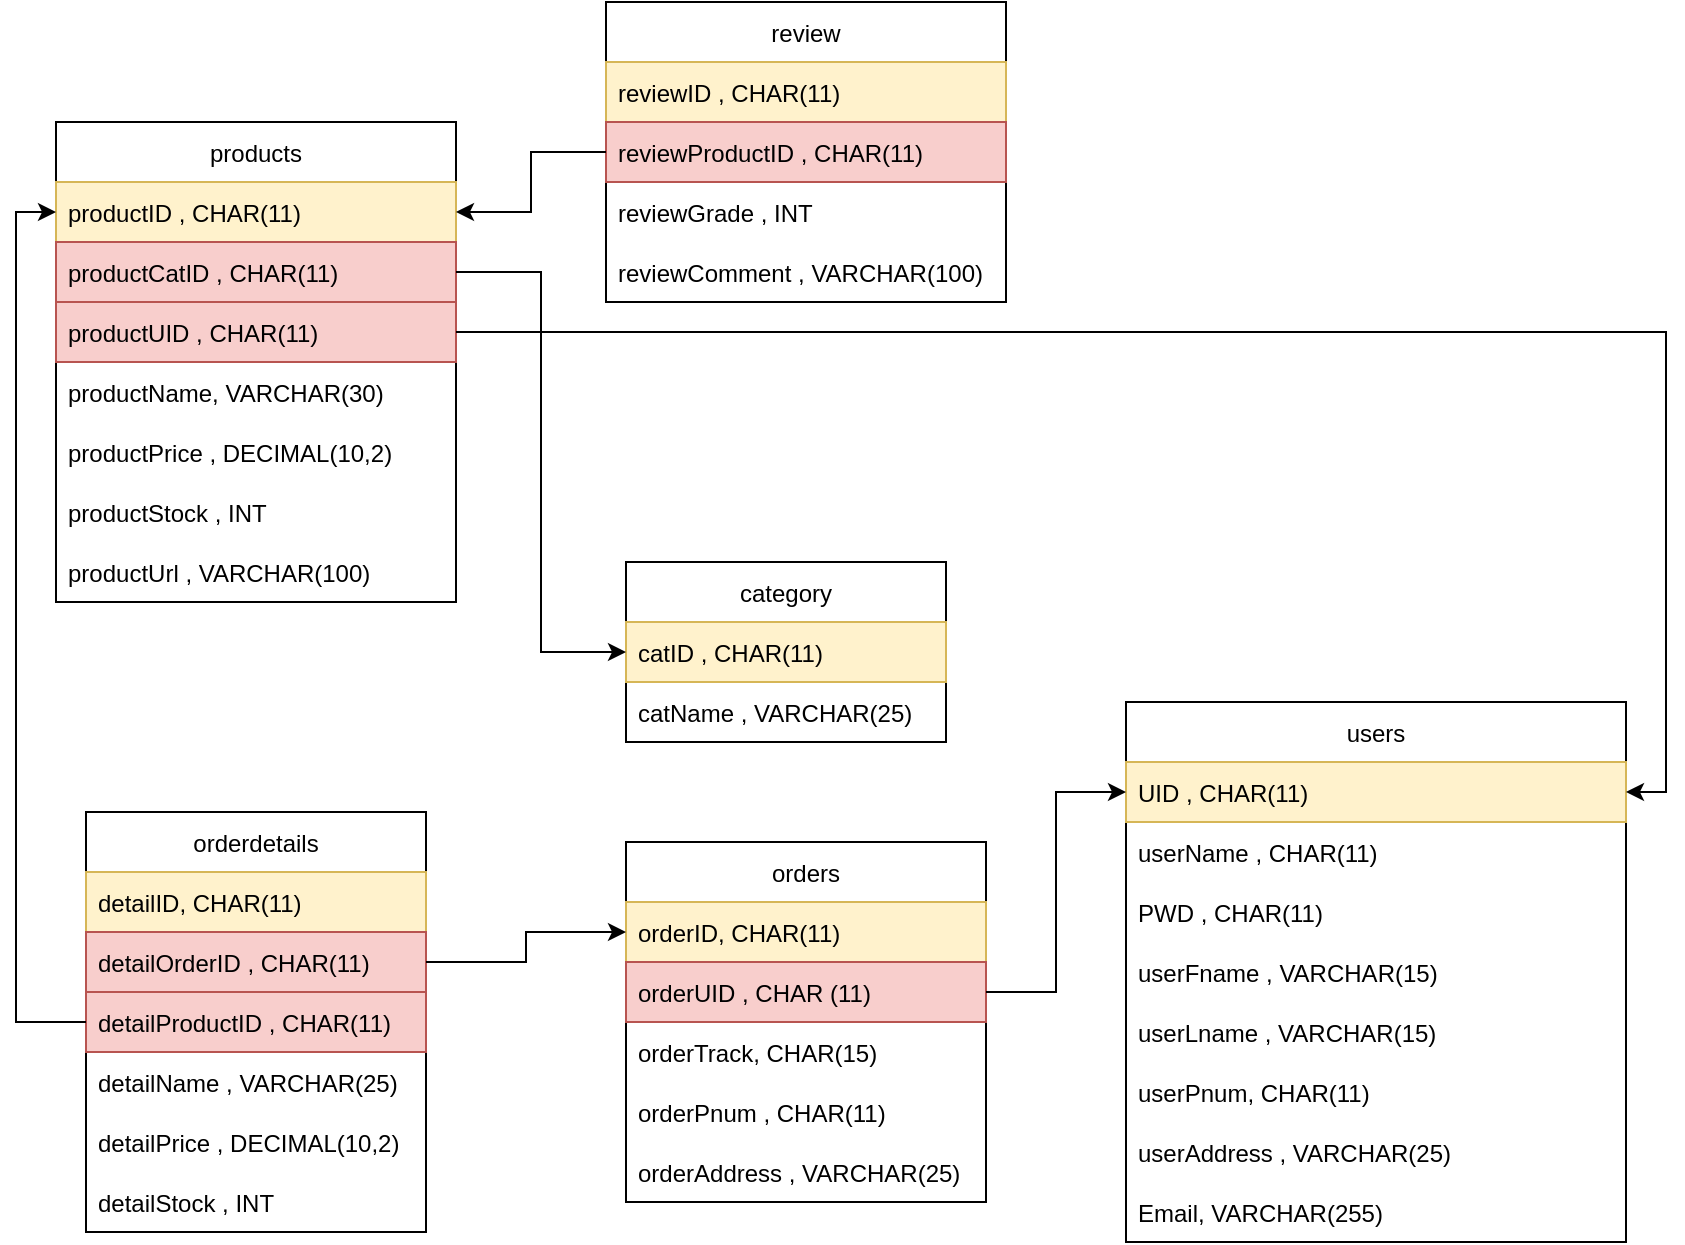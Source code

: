 <mxfile version="15.7.1" type="github">
  <diagram id="k3Yg1d0wh3JHlju3CQcb" name="Page-3">
    <mxGraphModel dx="782" dy="411" grid="1" gridSize="10" guides="1" tooltips="1" connect="1" arrows="1" fold="1" page="1" pageScale="1" pageWidth="850" pageHeight="1100" math="0" shadow="0">
      <root>
        <mxCell id="8oNK83_X6jdoTSMduEQL-0" />
        <mxCell id="8oNK83_X6jdoTSMduEQL-1" parent="8oNK83_X6jdoTSMduEQL-0" />
        <mxCell id="ZNXV1W24i4lkEQa-pJlW-0" value="users" style="swimlane;fontStyle=0;childLayout=stackLayout;horizontal=1;startSize=30;horizontalStack=0;resizeParent=1;resizeParentMax=0;resizeLast=0;collapsible=1;marginBottom=0;" parent="8oNK83_X6jdoTSMduEQL-1" vertex="1">
          <mxGeometry x="570" y="410" width="250" height="270" as="geometry" />
        </mxCell>
        <mxCell id="WDIhQfHZ3OY-UoX0T9lG-18" value="UID , CHAR(11)" style="text;strokeColor=#d6b656;fillColor=#fff2cc;align=left;verticalAlign=middle;spacingLeft=4;spacingRight=4;overflow=hidden;points=[[0,0.5],[1,0.5]];portConstraint=eastwest;rotatable=0;" parent="ZNXV1W24i4lkEQa-pJlW-0" vertex="1">
          <mxGeometry y="30" width="250" height="30" as="geometry" />
        </mxCell>
        <mxCell id="MZJW_nZfFsBQ1hT1ijJV-1" value="userName , CHAR(11)" style="text;strokeColor=none;fillColor=none;align=left;verticalAlign=middle;spacingLeft=4;spacingRight=4;overflow=hidden;points=[[0,0.5],[1,0.5]];portConstraint=eastwest;rotatable=0;" vertex="1" parent="ZNXV1W24i4lkEQa-pJlW-0">
          <mxGeometry y="60" width="250" height="30" as="geometry" />
        </mxCell>
        <mxCell id="WDIhQfHZ3OY-UoX0T9lG-19" value="PWD , CHAR(11)" style="text;strokeColor=none;fillColor=none;align=left;verticalAlign=middle;spacingLeft=4;spacingRight=4;overflow=hidden;points=[[0,0.5],[1,0.5]];portConstraint=eastwest;rotatable=0;" parent="ZNXV1W24i4lkEQa-pJlW-0" vertex="1">
          <mxGeometry y="90" width="250" height="30" as="geometry" />
        </mxCell>
        <mxCell id="ZNXV1W24i4lkEQa-pJlW-3" value="userFname , VARCHAR(15)" style="text;strokeColor=none;fillColor=none;align=left;verticalAlign=middle;spacingLeft=4;spacingRight=4;overflow=hidden;points=[[0,0.5],[1,0.5]];portConstraint=eastwest;rotatable=0;" parent="ZNXV1W24i4lkEQa-pJlW-0" vertex="1">
          <mxGeometry y="120" width="250" height="30" as="geometry" />
        </mxCell>
        <mxCell id="ZNXV1W24i4lkEQa-pJlW-4" value="userLname , VARCHAR(15)" style="text;strokeColor=none;fillColor=none;align=left;verticalAlign=middle;spacingLeft=4;spacingRight=4;overflow=hidden;points=[[0,0.5],[1,0.5]];portConstraint=eastwest;rotatable=0;" parent="ZNXV1W24i4lkEQa-pJlW-0" vertex="1">
          <mxGeometry y="150" width="250" height="30" as="geometry" />
        </mxCell>
        <mxCell id="ZNXV1W24i4lkEQa-pJlW-5" value="userPnum, CHAR(11)" style="text;strokeColor=none;fillColor=none;align=left;verticalAlign=middle;spacingLeft=4;spacingRight=4;overflow=hidden;points=[[0,0.5],[1,0.5]];portConstraint=eastwest;rotatable=0;" parent="ZNXV1W24i4lkEQa-pJlW-0" vertex="1">
          <mxGeometry y="180" width="250" height="30" as="geometry" />
        </mxCell>
        <mxCell id="ZNXV1W24i4lkEQa-pJlW-6" value="userAddress , VARCHAR(25)" style="text;strokeColor=none;fillColor=none;align=left;verticalAlign=middle;spacingLeft=4;spacingRight=4;overflow=hidden;points=[[0,0.5],[1,0.5]];portConstraint=eastwest;rotatable=0;" parent="ZNXV1W24i4lkEQa-pJlW-0" vertex="1">
          <mxGeometry y="210" width="250" height="30" as="geometry" />
        </mxCell>
        <mxCell id="mSVjoczc-C0Hj4sK2ay4-0" value="Email, VARCHAR(255)" style="text;strokeColor=none;fillColor=none;align=left;verticalAlign=middle;spacingLeft=4;spacingRight=4;overflow=hidden;points=[[0,0.5],[1,0.5]];portConstraint=eastwest;rotatable=0;" parent="ZNXV1W24i4lkEQa-pJlW-0" vertex="1">
          <mxGeometry y="240" width="250" height="30" as="geometry" />
        </mxCell>
        <mxCell id="GGwDZXvpeasB9kB7E-eg-0" value="products" style="swimlane;fontStyle=0;childLayout=stackLayout;horizontal=1;startSize=30;horizontalStack=0;resizeParent=1;resizeParentMax=0;resizeLast=0;collapsible=1;marginBottom=0;" parent="8oNK83_X6jdoTSMduEQL-1" vertex="1">
          <mxGeometry x="35" y="120" width="200" height="240" as="geometry" />
        </mxCell>
        <mxCell id="WDIhQfHZ3OY-UoX0T9lG-16" value="productID , CHAR(11)" style="text;strokeColor=#d6b656;fillColor=#fff2cc;align=left;verticalAlign=middle;spacingLeft=4;spacingRight=4;overflow=hidden;points=[[0,0.5],[1,0.5]];portConstraint=eastwest;rotatable=0;" parent="GGwDZXvpeasB9kB7E-eg-0" vertex="1">
          <mxGeometry y="30" width="200" height="30" as="geometry" />
        </mxCell>
        <mxCell id="WDIhQfHZ3OY-UoX0T9lG-10" value="productCatID , CHAR(11)" style="text;strokeColor=#b85450;fillColor=#f8cecc;align=left;verticalAlign=middle;spacingLeft=4;spacingRight=4;overflow=hidden;points=[[0,0.5],[1,0.5]];portConstraint=eastwest;rotatable=0;" parent="GGwDZXvpeasB9kB7E-eg-0" vertex="1">
          <mxGeometry y="60" width="200" height="30" as="geometry" />
        </mxCell>
        <mxCell id="5nyXN2967ZlBoNvZ1nqV-1" value="productUID , CHAR(11)" style="text;strokeColor=#b85450;fillColor=#f8cecc;align=left;verticalAlign=middle;spacingLeft=4;spacingRight=4;overflow=hidden;points=[[0,0.5],[1,0.5]];portConstraint=eastwest;rotatable=0;" parent="GGwDZXvpeasB9kB7E-eg-0" vertex="1">
          <mxGeometry y="90" width="200" height="30" as="geometry" />
        </mxCell>
        <mxCell id="hCPkuOkx06piNwWwM7xn-2" value="productName, VARCHAR(30)" style="text;strokeColor=none;fillColor=none;align=left;verticalAlign=middle;spacingLeft=4;spacingRight=4;overflow=hidden;points=[[0,0.5],[1,0.5]];portConstraint=eastwest;rotatable=0;" parent="GGwDZXvpeasB9kB7E-eg-0" vertex="1">
          <mxGeometry y="120" width="200" height="30" as="geometry" />
        </mxCell>
        <mxCell id="hCPkuOkx06piNwWwM7xn-4" value="productPrice , DECIMAL(10,2)" style="text;strokeColor=none;fillColor=none;align=left;verticalAlign=middle;spacingLeft=4;spacingRight=4;overflow=hidden;points=[[0,0.5],[1,0.5]];portConstraint=eastwest;rotatable=0;" parent="GGwDZXvpeasB9kB7E-eg-0" vertex="1">
          <mxGeometry y="150" width="200" height="30" as="geometry" />
        </mxCell>
        <mxCell id="GGwDZXvpeasB9kB7E-eg-2" value="productStock , INT" style="text;strokeColor=none;fillColor=none;align=left;verticalAlign=middle;spacingLeft=4;spacingRight=4;overflow=hidden;points=[[0,0.5],[1,0.5]];portConstraint=eastwest;rotatable=0;" parent="GGwDZXvpeasB9kB7E-eg-0" vertex="1">
          <mxGeometry y="180" width="200" height="30" as="geometry" />
        </mxCell>
        <mxCell id="hCPkuOkx06piNwWwM7xn-5" value="productUrl , VARCHAR(100)" style="text;strokeColor=none;fillColor=none;align=left;verticalAlign=middle;spacingLeft=4;spacingRight=4;overflow=hidden;points=[[0,0.5],[1,0.5]];portConstraint=eastwest;rotatable=0;" parent="GGwDZXvpeasB9kB7E-eg-0" vertex="1">
          <mxGeometry y="210" width="200" height="30" as="geometry" />
        </mxCell>
        <mxCell id="WDIhQfHZ3OY-UoX0T9lG-0" value="orders" style="swimlane;fontStyle=0;childLayout=stackLayout;horizontal=1;startSize=30;horizontalStack=0;resizeParent=1;resizeParentMax=0;resizeLast=0;collapsible=1;marginBottom=0;" parent="8oNK83_X6jdoTSMduEQL-1" vertex="1">
          <mxGeometry x="320" y="480" width="180" height="180" as="geometry" />
        </mxCell>
        <mxCell id="WDIhQfHZ3OY-UoX0T9lG-1" value="orderID, CHAR(11)" style="text;strokeColor=#d6b656;fillColor=#fff2cc;align=left;verticalAlign=middle;spacingLeft=4;spacingRight=4;overflow=hidden;points=[[0,0.5],[1,0.5]];portConstraint=eastwest;rotatable=0;" parent="WDIhQfHZ3OY-UoX0T9lG-0" vertex="1">
          <mxGeometry y="30" width="180" height="30" as="geometry" />
        </mxCell>
        <mxCell id="WDIhQfHZ3OY-UoX0T9lG-2" value="orderUID , CHAR (11)" style="text;strokeColor=#b85450;fillColor=#f8cecc;align=left;verticalAlign=middle;spacingLeft=4;spacingRight=4;overflow=hidden;points=[[0,0.5],[1,0.5]];portConstraint=eastwest;rotatable=0;" parent="WDIhQfHZ3OY-UoX0T9lG-0" vertex="1">
          <mxGeometry y="60" width="180" height="30" as="geometry" />
        </mxCell>
        <mxCell id="hCPkuOkx06piNwWwM7xn-1" value="orderTrack, CHAR(15)" style="text;strokeColor=none;fillColor=none;align=left;verticalAlign=middle;spacingLeft=4;spacingRight=4;overflow=hidden;points=[[0,0.5],[1,0.5]];portConstraint=eastwest;rotatable=0;" parent="WDIhQfHZ3OY-UoX0T9lG-0" vertex="1">
          <mxGeometry y="90" width="180" height="30" as="geometry" />
        </mxCell>
        <mxCell id="hCPkuOkx06piNwWwM7xn-0" value="orderPnum , CHAR(11)" style="text;strokeColor=none;fillColor=none;align=left;verticalAlign=middle;spacingLeft=4;spacingRight=4;overflow=hidden;points=[[0,0.5],[1,0.5]];portConstraint=eastwest;rotatable=0;" parent="WDIhQfHZ3OY-UoX0T9lG-0" vertex="1">
          <mxGeometry y="120" width="180" height="30" as="geometry" />
        </mxCell>
        <mxCell id="WDIhQfHZ3OY-UoX0T9lG-3" value="orderAddress , VARCHAR(25)" style="text;strokeColor=none;fillColor=none;align=left;verticalAlign=middle;spacingLeft=4;spacingRight=4;overflow=hidden;points=[[0,0.5],[1,0.5]];portConstraint=eastwest;rotatable=0;" parent="WDIhQfHZ3OY-UoX0T9lG-0" vertex="1">
          <mxGeometry y="150" width="180" height="30" as="geometry" />
        </mxCell>
        <mxCell id="WDIhQfHZ3OY-UoX0T9lG-4" value="orderdetails" style="swimlane;fontStyle=0;childLayout=stackLayout;horizontal=1;startSize=30;horizontalStack=0;resizeParent=1;resizeParentMax=0;resizeLast=0;collapsible=1;marginBottom=0;" parent="8oNK83_X6jdoTSMduEQL-1" vertex="1">
          <mxGeometry x="50" y="465" width="170" height="210" as="geometry" />
        </mxCell>
        <mxCell id="WDIhQfHZ3OY-UoX0T9lG-5" value="detailID, CHAR(11)" style="text;strokeColor=#d6b656;fillColor=#fff2cc;align=left;verticalAlign=middle;spacingLeft=4;spacingRight=4;overflow=hidden;points=[[0,0.5],[1,0.5]];portConstraint=eastwest;rotatable=0;" parent="WDIhQfHZ3OY-UoX0T9lG-4" vertex="1">
          <mxGeometry y="30" width="170" height="30" as="geometry" />
        </mxCell>
        <mxCell id="WDIhQfHZ3OY-UoX0T9lG-6" value="detailOrderID , CHAR(11)" style="text;strokeColor=#b85450;fillColor=#f8cecc;align=left;verticalAlign=middle;spacingLeft=4;spacingRight=4;overflow=hidden;points=[[0,0.5],[1,0.5]];portConstraint=eastwest;rotatable=0;" parent="WDIhQfHZ3OY-UoX0T9lG-4" vertex="1">
          <mxGeometry y="60" width="170" height="30" as="geometry" />
        </mxCell>
        <mxCell id="WDIhQfHZ3OY-UoX0T9lG-7" value="detailProductID , CHAR(11)" style="text;strokeColor=#b85450;fillColor=#f8cecc;align=left;verticalAlign=middle;spacingLeft=4;spacingRight=4;overflow=hidden;points=[[0,0.5],[1,0.5]];portConstraint=eastwest;rotatable=0;" parent="WDIhQfHZ3OY-UoX0T9lG-4" vertex="1">
          <mxGeometry y="90" width="170" height="30" as="geometry" />
        </mxCell>
        <mxCell id="WDIhQfHZ3OY-UoX0T9lG-8" value="detailName , VARCHAR(25)" style="text;strokeColor=none;fillColor=none;align=left;verticalAlign=middle;spacingLeft=4;spacingRight=4;overflow=hidden;points=[[0,0.5],[1,0.5]];portConstraint=eastwest;rotatable=0;" parent="WDIhQfHZ3OY-UoX0T9lG-4" vertex="1">
          <mxGeometry y="120" width="170" height="30" as="geometry" />
        </mxCell>
        <mxCell id="WDIhQfHZ3OY-UoX0T9lG-12" value="detailPrice , DECIMAL(10,2)" style="text;strokeColor=none;fillColor=none;align=left;verticalAlign=middle;spacingLeft=4;spacingRight=4;overflow=hidden;points=[[0,0.5],[1,0.5]];portConstraint=eastwest;rotatable=0;" parent="WDIhQfHZ3OY-UoX0T9lG-4" vertex="1">
          <mxGeometry y="150" width="170" height="30" as="geometry" />
        </mxCell>
        <mxCell id="WDIhQfHZ3OY-UoX0T9lG-13" value="detailStock , INT" style="text;strokeColor=none;fillColor=none;align=left;verticalAlign=middle;spacingLeft=4;spacingRight=4;overflow=hidden;points=[[0,0.5],[1,0.5]];portConstraint=eastwest;rotatable=0;" parent="WDIhQfHZ3OY-UoX0T9lG-4" vertex="1">
          <mxGeometry y="180" width="170" height="30" as="geometry" />
        </mxCell>
        <mxCell id="WDIhQfHZ3OY-UoX0T9lG-23" value="category" style="swimlane;fontStyle=0;childLayout=stackLayout;horizontal=1;startSize=30;horizontalStack=0;resizeParent=1;resizeParentMax=0;resizeLast=0;collapsible=1;marginBottom=0;" parent="8oNK83_X6jdoTSMduEQL-1" vertex="1">
          <mxGeometry x="320" y="340" width="160" height="90" as="geometry" />
        </mxCell>
        <mxCell id="WDIhQfHZ3OY-UoX0T9lG-24" value="catID , CHAR(11)" style="text;strokeColor=#d6b656;fillColor=#fff2cc;align=left;verticalAlign=middle;spacingLeft=4;spacingRight=4;overflow=hidden;points=[[0,0.5],[1,0.5]];portConstraint=eastwest;rotatable=0;" parent="WDIhQfHZ3OY-UoX0T9lG-23" vertex="1">
          <mxGeometry y="30" width="160" height="30" as="geometry" />
        </mxCell>
        <mxCell id="WDIhQfHZ3OY-UoX0T9lG-25" value="catName , VARCHAR(25)" style="text;strokeColor=none;fillColor=none;align=left;verticalAlign=middle;spacingLeft=4;spacingRight=4;overflow=hidden;points=[[0,0.5],[1,0.5]];portConstraint=eastwest;rotatable=0;" parent="WDIhQfHZ3OY-UoX0T9lG-23" vertex="1">
          <mxGeometry y="60" width="160" height="30" as="geometry" />
        </mxCell>
        <mxCell id="WDIhQfHZ3OY-UoX0T9lG-30" value="review" style="swimlane;fontStyle=0;childLayout=stackLayout;horizontal=1;startSize=30;horizontalStack=0;resizeParent=1;resizeParentMax=0;resizeLast=0;collapsible=1;marginBottom=0;" parent="8oNK83_X6jdoTSMduEQL-1" vertex="1">
          <mxGeometry x="310" y="60" width="200" height="150" as="geometry" />
        </mxCell>
        <mxCell id="WDIhQfHZ3OY-UoX0T9lG-31" value="reviewID , CHAR(11)" style="text;strokeColor=#d6b656;fillColor=#fff2cc;align=left;verticalAlign=middle;spacingLeft=4;spacingRight=4;overflow=hidden;points=[[0,0.5],[1,0.5]];portConstraint=eastwest;rotatable=0;" parent="WDIhQfHZ3OY-UoX0T9lG-30" vertex="1">
          <mxGeometry y="30" width="200" height="30" as="geometry" />
        </mxCell>
        <mxCell id="WDIhQfHZ3OY-UoX0T9lG-37" value="reviewProductID , CHAR(11)" style="text;align=left;verticalAlign=middle;spacingLeft=4;spacingRight=4;overflow=hidden;points=[[0,0.5],[1,0.5]];portConstraint=eastwest;rotatable=0;fillColor=#f8cecc;strokeColor=#b85450;" parent="WDIhQfHZ3OY-UoX0T9lG-30" vertex="1">
          <mxGeometry y="60" width="200" height="30" as="geometry" />
        </mxCell>
        <mxCell id="WDIhQfHZ3OY-UoX0T9lG-32" value="reviewGrade , INT" style="text;strokeColor=none;fillColor=none;align=left;verticalAlign=middle;spacingLeft=4;spacingRight=4;overflow=hidden;points=[[0,0.5],[1,0.5]];portConstraint=eastwest;rotatable=0;" parent="WDIhQfHZ3OY-UoX0T9lG-30" vertex="1">
          <mxGeometry y="90" width="200" height="30" as="geometry" />
        </mxCell>
        <mxCell id="WDIhQfHZ3OY-UoX0T9lG-33" value="reviewComment , VARCHAR(100)" style="text;strokeColor=none;fillColor=none;align=left;verticalAlign=middle;spacingLeft=4;spacingRight=4;overflow=hidden;points=[[0,0.5],[1,0.5]];portConstraint=eastwest;rotatable=0;" parent="WDIhQfHZ3OY-UoX0T9lG-30" vertex="1">
          <mxGeometry y="120" width="200" height="30" as="geometry" />
        </mxCell>
        <mxCell id="xTPOoir6fSgroHQUYPiR-1" style="edgeStyle=orthogonalEdgeStyle;rounded=0;orthogonalLoop=1;jettySize=auto;html=1;entryX=1;entryY=0.5;entryDx=0;entryDy=0;" parent="8oNK83_X6jdoTSMduEQL-1" source="WDIhQfHZ3OY-UoX0T9lG-37" target="WDIhQfHZ3OY-UoX0T9lG-16" edge="1">
          <mxGeometry relative="1" as="geometry" />
        </mxCell>
        <mxCell id="xTPOoir6fSgroHQUYPiR-2" style="edgeStyle=orthogonalEdgeStyle;rounded=0;orthogonalLoop=1;jettySize=auto;html=1;entryX=0;entryY=0.5;entryDx=0;entryDy=0;" parent="8oNK83_X6jdoTSMduEQL-1" source="WDIhQfHZ3OY-UoX0T9lG-10" target="WDIhQfHZ3OY-UoX0T9lG-23" edge="1">
          <mxGeometry relative="1" as="geometry" />
        </mxCell>
        <mxCell id="xTPOoir6fSgroHQUYPiR-6" style="edgeStyle=orthogonalEdgeStyle;rounded=0;orthogonalLoop=1;jettySize=auto;html=1;entryX=0;entryY=0.5;entryDx=0;entryDy=0;" parent="8oNK83_X6jdoTSMduEQL-1" source="WDIhQfHZ3OY-UoX0T9lG-7" target="WDIhQfHZ3OY-UoX0T9lG-16" edge="1">
          <mxGeometry relative="1" as="geometry" />
        </mxCell>
        <mxCell id="xTPOoir6fSgroHQUYPiR-7" style="edgeStyle=orthogonalEdgeStyle;rounded=0;orthogonalLoop=1;jettySize=auto;html=1;" parent="8oNK83_X6jdoTSMduEQL-1" source="WDIhQfHZ3OY-UoX0T9lG-6" target="WDIhQfHZ3OY-UoX0T9lG-1" edge="1">
          <mxGeometry relative="1" as="geometry" />
        </mxCell>
        <mxCell id="xTPOoir6fSgroHQUYPiR-8" style="edgeStyle=orthogonalEdgeStyle;rounded=0;orthogonalLoop=1;jettySize=auto;html=1;entryX=0;entryY=0.5;entryDx=0;entryDy=0;" parent="8oNK83_X6jdoTSMduEQL-1" source="WDIhQfHZ3OY-UoX0T9lG-2" target="WDIhQfHZ3OY-UoX0T9lG-18" edge="1">
          <mxGeometry relative="1" as="geometry" />
        </mxCell>
        <mxCell id="xTPOoir6fSgroHQUYPiR-9" style="edgeStyle=orthogonalEdgeStyle;rounded=0;orthogonalLoop=1;jettySize=auto;html=1;entryX=1;entryY=0.5;entryDx=0;entryDy=0;" parent="8oNK83_X6jdoTSMduEQL-1" source="5nyXN2967ZlBoNvZ1nqV-1" target="WDIhQfHZ3OY-UoX0T9lG-18" edge="1">
          <mxGeometry relative="1" as="geometry" />
        </mxCell>
      </root>
    </mxGraphModel>
  </diagram>
</mxfile>
